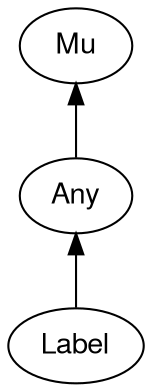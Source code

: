 digraph "perl6-type-graph" {
    rankdir=BT;
    splines=polyline;
    overlap=false; 
    // Types
    "Label" [color="#000000", fontcolor="#000000", href="/type/Label", fontname="FreeSans"];
    "Mu" [color="#000000", fontcolor="#000000", href="/type/Mu", fontname="FreeSans"];
    "Any" [color="#000000", fontcolor="#000000", href="/type/Any", fontname="FreeSans"];

    // Superclasses
    "Label" -> "Any" [color="#000000"];
    "Any" -> "Mu" [color="#000000"];

    // Roles
}
